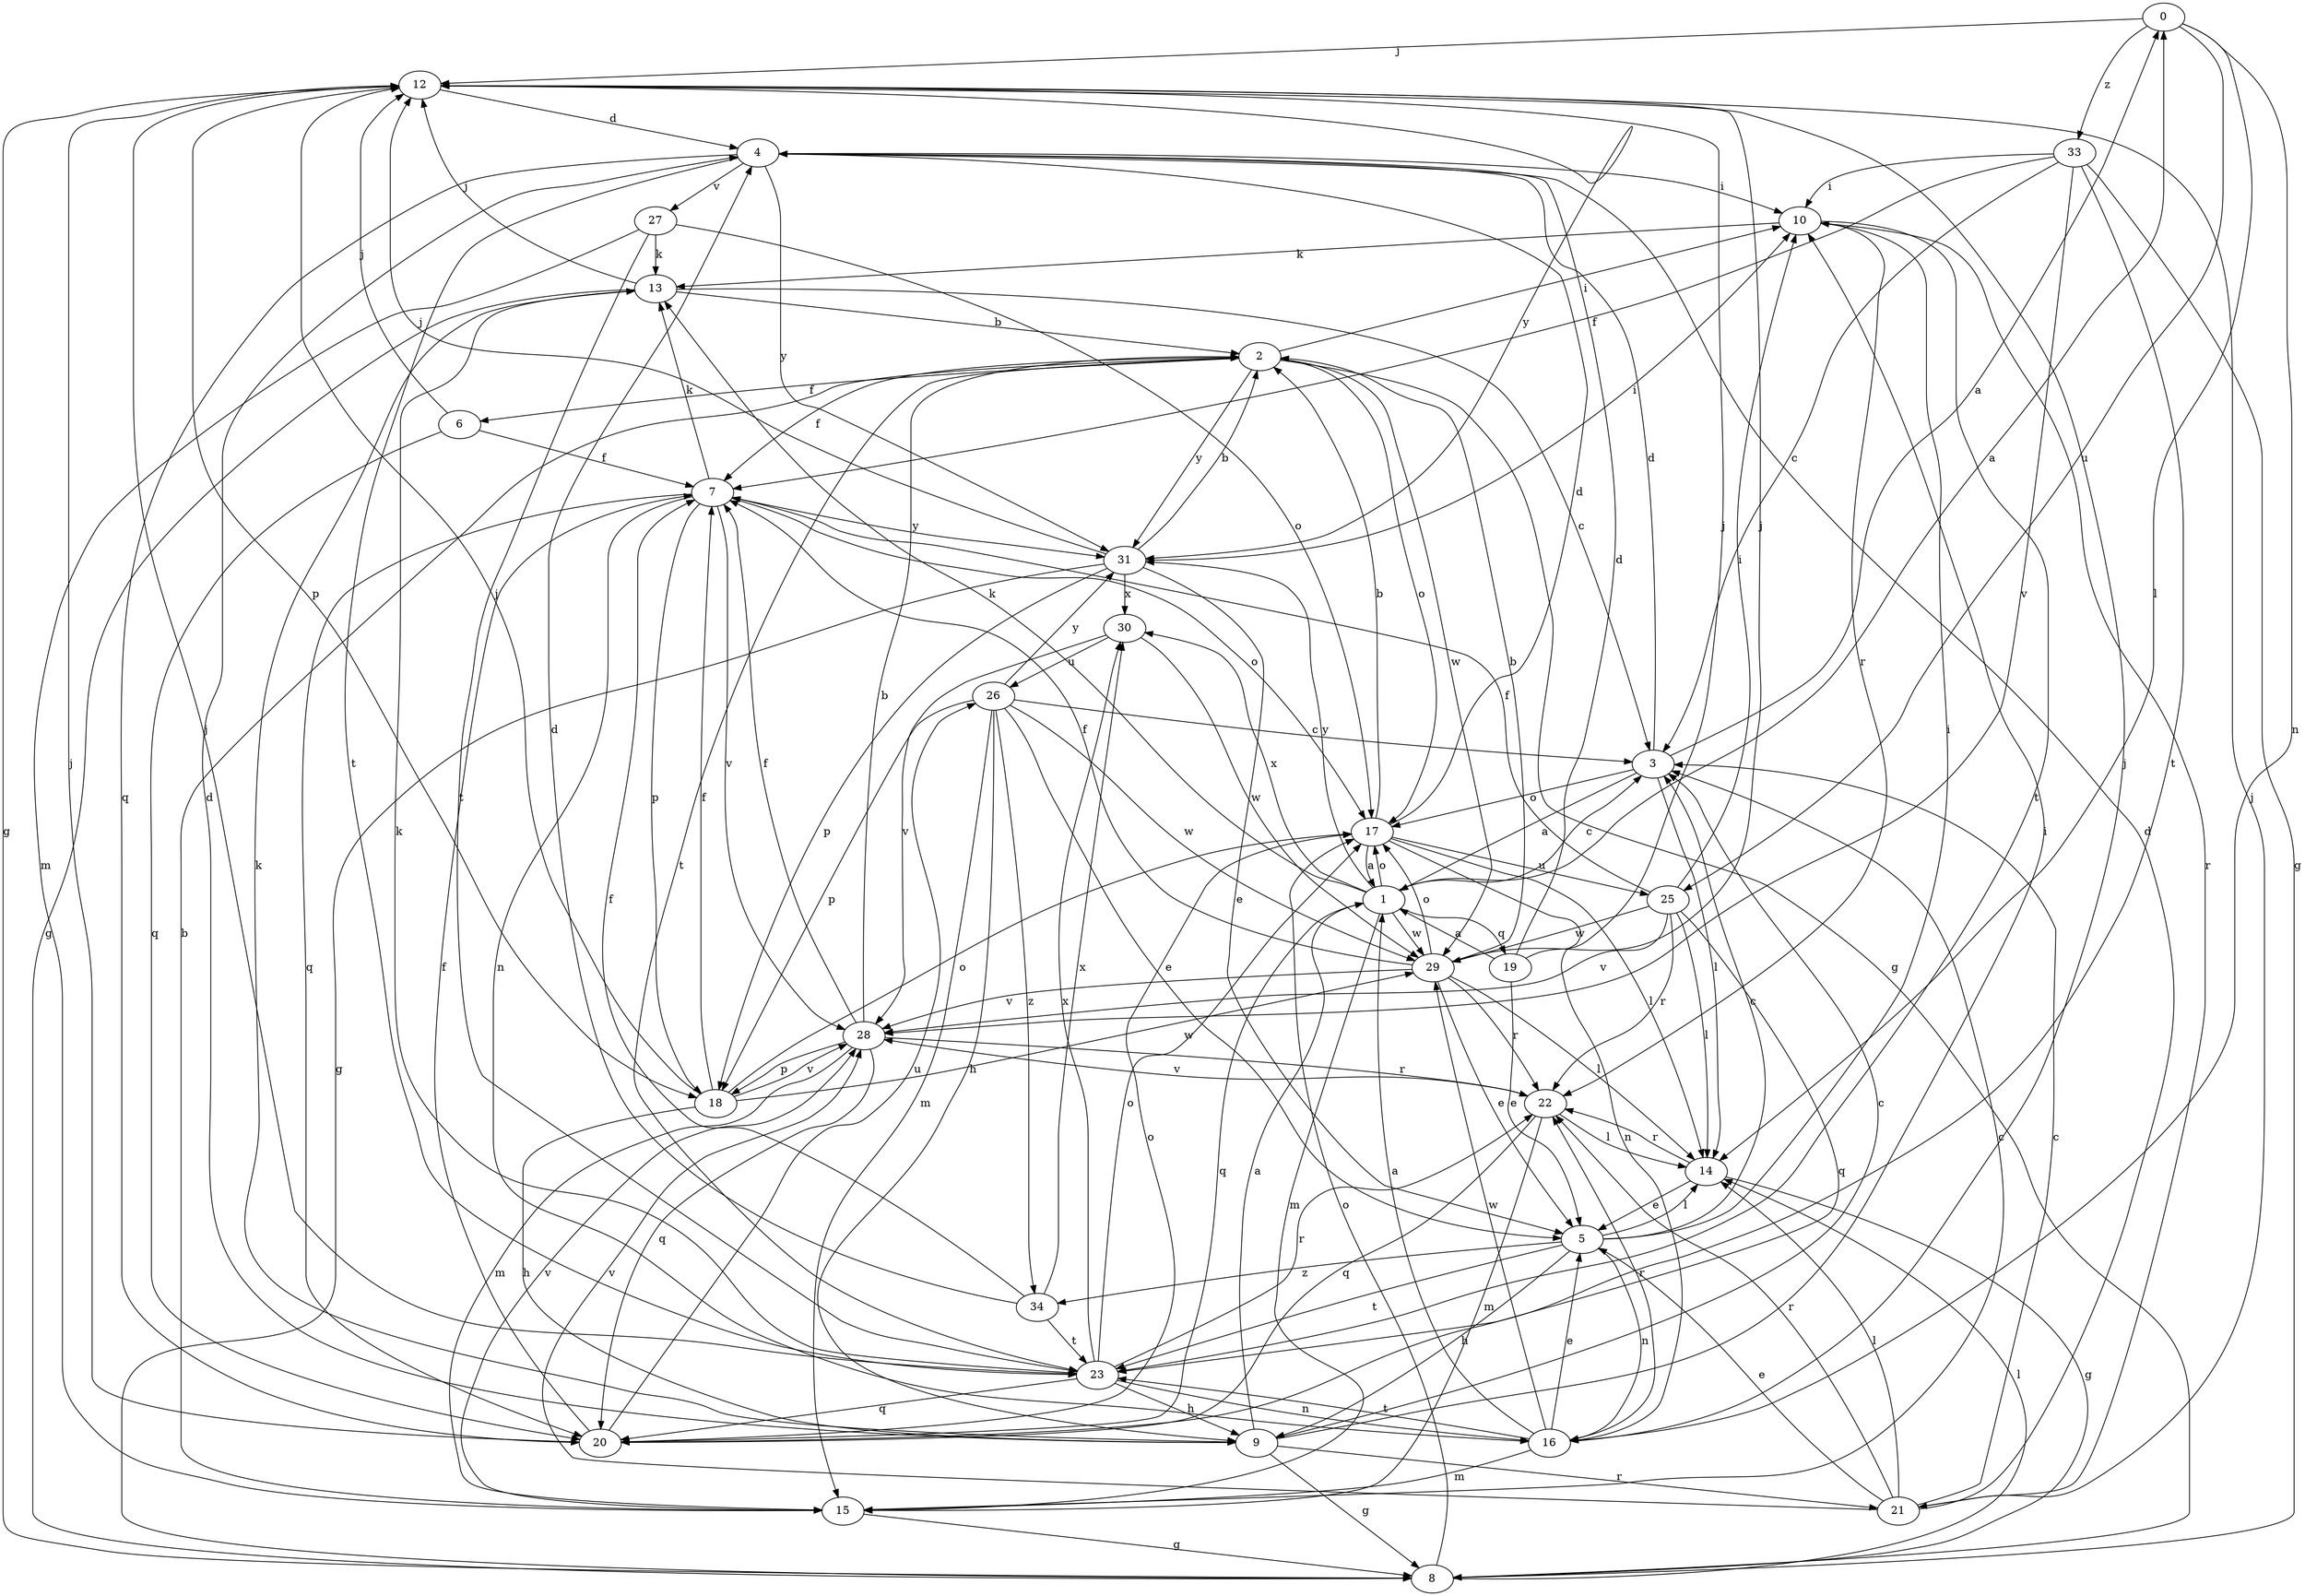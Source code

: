 strict digraph  {
0;
1;
2;
3;
4;
5;
6;
7;
8;
9;
10;
12;
13;
14;
15;
16;
17;
18;
19;
20;
21;
22;
23;
25;
26;
27;
28;
29;
30;
31;
33;
34;
0 -> 12  [label=j];
0 -> 14  [label=l];
0 -> 16  [label=n];
0 -> 25  [label=u];
0 -> 33  [label=z];
1 -> 0  [label=a];
1 -> 3  [label=c];
1 -> 13  [label=k];
1 -> 15  [label=m];
1 -> 17  [label=o];
1 -> 19  [label=q];
1 -> 20  [label=q];
1 -> 29  [label=w];
1 -> 30  [label=x];
1 -> 31  [label=y];
2 -> 6  [label=f];
2 -> 7  [label=f];
2 -> 8  [label=g];
2 -> 10  [label=i];
2 -> 17  [label=o];
2 -> 23  [label=t];
2 -> 29  [label=w];
2 -> 31  [label=y];
3 -> 0  [label=a];
3 -> 1  [label=a];
3 -> 4  [label=d];
3 -> 14  [label=l];
3 -> 17  [label=o];
4 -> 10  [label=i];
4 -> 20  [label=q];
4 -> 23  [label=t];
4 -> 27  [label=v];
4 -> 31  [label=y];
5 -> 3  [label=c];
5 -> 9  [label=h];
5 -> 10  [label=i];
5 -> 14  [label=l];
5 -> 16  [label=n];
5 -> 23  [label=t];
5 -> 34  [label=z];
6 -> 7  [label=f];
6 -> 12  [label=j];
6 -> 20  [label=q];
7 -> 13  [label=k];
7 -> 16  [label=n];
7 -> 17  [label=o];
7 -> 18  [label=p];
7 -> 20  [label=q];
7 -> 28  [label=v];
7 -> 31  [label=y];
8 -> 14  [label=l];
8 -> 17  [label=o];
9 -> 1  [label=a];
9 -> 3  [label=c];
9 -> 4  [label=d];
9 -> 8  [label=g];
9 -> 10  [label=i];
9 -> 13  [label=k];
9 -> 21  [label=r];
10 -> 13  [label=k];
10 -> 21  [label=r];
10 -> 22  [label=r];
10 -> 23  [label=t];
12 -> 4  [label=d];
12 -> 8  [label=g];
12 -> 18  [label=p];
12 -> 31  [label=y];
13 -> 2  [label=b];
13 -> 3  [label=c];
13 -> 8  [label=g];
13 -> 12  [label=j];
14 -> 5  [label=e];
14 -> 8  [label=g];
14 -> 22  [label=r];
15 -> 2  [label=b];
15 -> 3  [label=c];
15 -> 8  [label=g];
15 -> 28  [label=v];
16 -> 1  [label=a];
16 -> 5  [label=e];
16 -> 12  [label=j];
16 -> 15  [label=m];
16 -> 22  [label=r];
16 -> 23  [label=t];
16 -> 29  [label=w];
17 -> 1  [label=a];
17 -> 2  [label=b];
17 -> 4  [label=d];
17 -> 14  [label=l];
17 -> 16  [label=n];
17 -> 25  [label=u];
18 -> 7  [label=f];
18 -> 9  [label=h];
18 -> 12  [label=j];
18 -> 17  [label=o];
18 -> 28  [label=v];
18 -> 29  [label=w];
19 -> 1  [label=a];
19 -> 4  [label=d];
19 -> 5  [label=e];
19 -> 12  [label=j];
20 -> 7  [label=f];
20 -> 12  [label=j];
20 -> 17  [label=o];
20 -> 26  [label=u];
21 -> 3  [label=c];
21 -> 4  [label=d];
21 -> 5  [label=e];
21 -> 12  [label=j];
21 -> 14  [label=l];
21 -> 22  [label=r];
21 -> 28  [label=v];
22 -> 14  [label=l];
22 -> 15  [label=m];
22 -> 20  [label=q];
22 -> 28  [label=v];
23 -> 9  [label=h];
23 -> 12  [label=j];
23 -> 13  [label=k];
23 -> 16  [label=n];
23 -> 17  [label=o];
23 -> 20  [label=q];
23 -> 22  [label=r];
23 -> 30  [label=x];
25 -> 7  [label=f];
25 -> 10  [label=i];
25 -> 14  [label=l];
25 -> 20  [label=q];
25 -> 22  [label=r];
25 -> 28  [label=v];
25 -> 29  [label=w];
26 -> 3  [label=c];
26 -> 5  [label=e];
26 -> 9  [label=h];
26 -> 15  [label=m];
26 -> 18  [label=p];
26 -> 29  [label=w];
26 -> 31  [label=y];
26 -> 34  [label=z];
27 -> 13  [label=k];
27 -> 15  [label=m];
27 -> 17  [label=o];
27 -> 23  [label=t];
28 -> 2  [label=b];
28 -> 7  [label=f];
28 -> 15  [label=m];
28 -> 18  [label=p];
28 -> 20  [label=q];
28 -> 22  [label=r];
29 -> 2  [label=b];
29 -> 5  [label=e];
29 -> 7  [label=f];
29 -> 12  [label=j];
29 -> 14  [label=l];
29 -> 17  [label=o];
29 -> 22  [label=r];
29 -> 28  [label=v];
30 -> 26  [label=u];
30 -> 28  [label=v];
30 -> 29  [label=w];
31 -> 2  [label=b];
31 -> 5  [label=e];
31 -> 8  [label=g];
31 -> 10  [label=i];
31 -> 12  [label=j];
31 -> 18  [label=p];
31 -> 30  [label=x];
33 -> 3  [label=c];
33 -> 7  [label=f];
33 -> 8  [label=g];
33 -> 10  [label=i];
33 -> 23  [label=t];
33 -> 28  [label=v];
34 -> 4  [label=d];
34 -> 7  [label=f];
34 -> 23  [label=t];
34 -> 30  [label=x];
}
